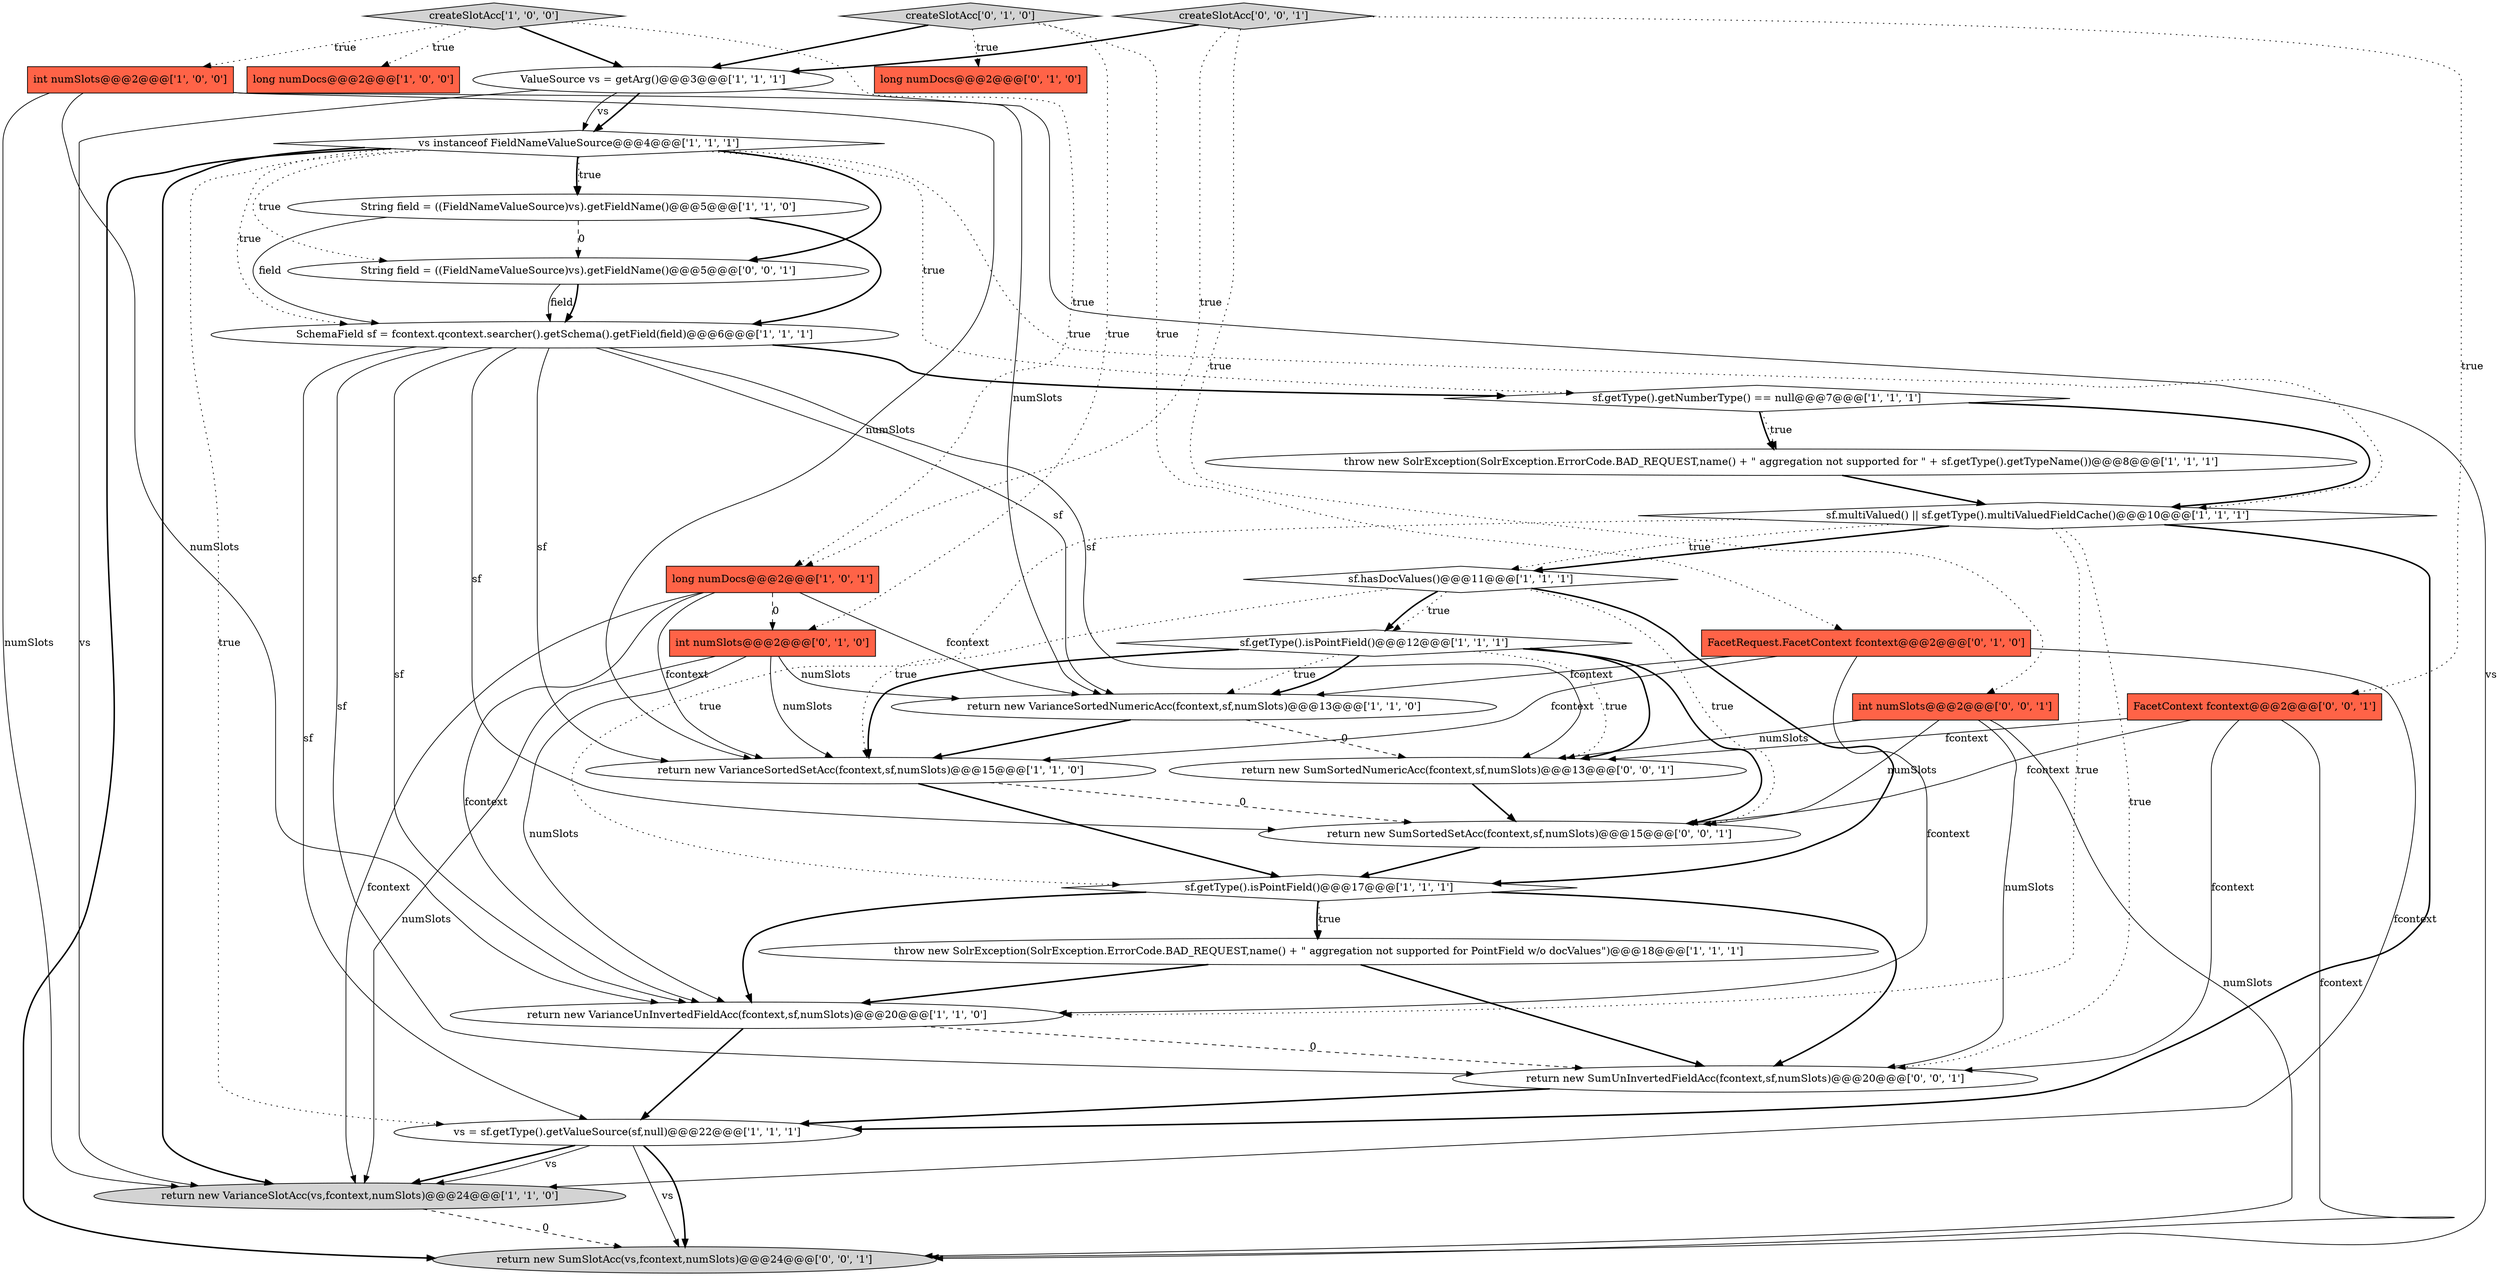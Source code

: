 digraph {
8 [style = filled, label = "int numSlots@@@2@@@['1', '0', '0']", fillcolor = tomato, shape = box image = "AAA0AAABBB1BBB"];
3 [style = filled, label = "throw new SolrException(SolrException.ErrorCode.BAD_REQUEST,name() + \" aggregation not supported for PointField w/o docValues\")@@@18@@@['1', '1', '1']", fillcolor = white, shape = ellipse image = "AAA0AAABBB1BBB"];
16 [style = filled, label = "SchemaField sf = fcontext.qcontext.searcher().getSchema().getField(field)@@@6@@@['1', '1', '1']", fillcolor = white, shape = ellipse image = "AAA0AAABBB1BBB"];
17 [style = filled, label = "createSlotAcc['1', '0', '0']", fillcolor = lightgray, shape = diamond image = "AAA0AAABBB1BBB"];
0 [style = filled, label = "long numDocs@@@2@@@['1', '0', '0']", fillcolor = tomato, shape = box image = "AAA0AAABBB1BBB"];
6 [style = filled, label = "throw new SolrException(SolrException.ErrorCode.BAD_REQUEST,name() + \" aggregation not supported for \" + sf.getType().getTypeName())@@@8@@@['1', '1', '1']", fillcolor = white, shape = ellipse image = "AAA0AAABBB1BBB"];
27 [style = filled, label = "FacetContext fcontext@@@2@@@['0', '0', '1']", fillcolor = tomato, shape = box image = "AAA0AAABBB3BBB"];
21 [style = filled, label = "createSlotAcc['0', '1', '0']", fillcolor = lightgray, shape = diamond image = "AAA0AAABBB2BBB"];
14 [style = filled, label = "return new VarianceSortedNumericAcc(fcontext,sf,numSlots)@@@13@@@['1', '1', '0']", fillcolor = white, shape = ellipse image = "AAA0AAABBB1BBB"];
22 [style = filled, label = "FacetRequest.FacetContext fcontext@@@2@@@['0', '1', '0']", fillcolor = tomato, shape = box image = "AAA0AAABBB2BBB"];
7 [style = filled, label = "return new VarianceSortedSetAcc(fcontext,sf,numSlots)@@@15@@@['1', '1', '0']", fillcolor = white, shape = ellipse image = "AAA0AAABBB1BBB"];
24 [style = filled, label = "return new SumSlotAcc(vs,fcontext,numSlots)@@@24@@@['0', '0', '1']", fillcolor = lightgray, shape = ellipse image = "AAA0AAABBB3BBB"];
15 [style = filled, label = "sf.getType().isPointField()@@@17@@@['1', '1', '1']", fillcolor = white, shape = diamond image = "AAA0AAABBB1BBB"];
25 [style = filled, label = "return new SumSortedNumericAcc(fcontext,sf,numSlots)@@@13@@@['0', '0', '1']", fillcolor = white, shape = ellipse image = "AAA0AAABBB3BBB"];
30 [style = filled, label = "String field = ((FieldNameValueSource)vs).getFieldName()@@@5@@@['0', '0', '1']", fillcolor = white, shape = ellipse image = "AAA0AAABBB3BBB"];
2 [style = filled, label = "sf.multiValued() || sf.getType().multiValuedFieldCache()@@@10@@@['1', '1', '1']", fillcolor = white, shape = diamond image = "AAA0AAABBB1BBB"];
13 [style = filled, label = "sf.getType().getNumberType() == null@@@7@@@['1', '1', '1']", fillcolor = white, shape = diamond image = "AAA0AAABBB1BBB"];
4 [style = filled, label = "return new VarianceUnInvertedFieldAcc(fcontext,sf,numSlots)@@@20@@@['1', '1', '0']", fillcolor = white, shape = ellipse image = "AAA0AAABBB1BBB"];
29 [style = filled, label = "return new SumUnInvertedFieldAcc(fcontext,sf,numSlots)@@@20@@@['0', '0', '1']", fillcolor = white, shape = ellipse image = "AAA0AAABBB3BBB"];
11 [style = filled, label = "vs instanceof FieldNameValueSource@@@4@@@['1', '1', '1']", fillcolor = white, shape = diamond image = "AAA0AAABBB1BBB"];
28 [style = filled, label = "int numSlots@@@2@@@['0', '0', '1']", fillcolor = tomato, shape = box image = "AAA0AAABBB3BBB"];
19 [style = filled, label = "String field = ((FieldNameValueSource)vs).getFieldName()@@@5@@@['1', '1', '0']", fillcolor = white, shape = ellipse image = "AAA0AAABBB1BBB"];
10 [style = filled, label = "return new VarianceSlotAcc(vs,fcontext,numSlots)@@@24@@@['1', '1', '0']", fillcolor = lightgray, shape = ellipse image = "AAA0AAABBB1BBB"];
31 [style = filled, label = "createSlotAcc['0', '0', '1']", fillcolor = lightgray, shape = diamond image = "AAA0AAABBB3BBB"];
12 [style = filled, label = "ValueSource vs = getArg()@@@3@@@['1', '1', '1']", fillcolor = white, shape = ellipse image = "AAA0AAABBB1BBB"];
23 [style = filled, label = "int numSlots@@@2@@@['0', '1', '0']", fillcolor = tomato, shape = box image = "AAA1AAABBB2BBB"];
1 [style = filled, label = "sf.getType().isPointField()@@@12@@@['1', '1', '1']", fillcolor = white, shape = diamond image = "AAA0AAABBB1BBB"];
26 [style = filled, label = "return new SumSortedSetAcc(fcontext,sf,numSlots)@@@15@@@['0', '0', '1']", fillcolor = white, shape = ellipse image = "AAA0AAABBB3BBB"];
9 [style = filled, label = "sf.hasDocValues()@@@11@@@['1', '1', '1']", fillcolor = white, shape = diamond image = "AAA0AAABBB1BBB"];
20 [style = filled, label = "long numDocs@@@2@@@['0', '1', '0']", fillcolor = tomato, shape = box image = "AAA0AAABBB2BBB"];
5 [style = filled, label = "vs = sf.getType().getValueSource(sf,null)@@@22@@@['1', '1', '1']", fillcolor = white, shape = ellipse image = "AAA0AAABBB1BBB"];
18 [style = filled, label = "long numDocs@@@2@@@['1', '0', '1']", fillcolor = tomato, shape = box image = "AAA0AAABBB1BBB"];
22->4 [style = solid, label="fcontext"];
29->5 [style = bold, label=""];
22->7 [style = solid, label="fcontext"];
14->25 [style = dashed, label="0"];
16->25 [style = solid, label="sf"];
16->5 [style = solid, label="sf"];
2->15 [style = dotted, label="true"];
3->4 [style = bold, label=""];
14->7 [style = bold, label=""];
22->14 [style = solid, label="fcontext"];
17->8 [style = dotted, label="true"];
18->4 [style = solid, label="fcontext"];
11->2 [style = dotted, label="true"];
22->10 [style = solid, label="fcontext"];
19->30 [style = dashed, label="0"];
31->28 [style = dotted, label="true"];
21->23 [style = dotted, label="true"];
26->15 [style = bold, label=""];
31->27 [style = dotted, label="true"];
23->7 [style = solid, label="numSlots"];
7->26 [style = dashed, label="0"];
10->24 [style = dashed, label="0"];
13->6 [style = dotted, label="true"];
5->10 [style = bold, label=""];
8->14 [style = solid, label="numSlots"];
9->26 [style = dotted, label="true"];
21->20 [style = dotted, label="true"];
2->29 [style = dotted, label="true"];
12->11 [style = bold, label=""];
21->22 [style = dotted, label="true"];
12->24 [style = solid, label="vs"];
11->5 [style = dotted, label="true"];
2->9 [style = bold, label=""];
11->13 [style = dotted, label="true"];
18->7 [style = solid, label="fcontext"];
6->2 [style = bold, label=""];
18->10 [style = solid, label="fcontext"];
16->26 [style = solid, label="sf"];
15->3 [style = dotted, label="true"];
5->24 [style = solid, label="vs"];
25->26 [style = bold, label=""];
11->16 [style = dotted, label="true"];
11->19 [style = dotted, label="true"];
8->7 [style = solid, label="numSlots"];
9->1 [style = bold, label=""];
8->10 [style = solid, label="numSlots"];
11->30 [style = bold, label=""];
15->29 [style = bold, label=""];
3->29 [style = bold, label=""];
16->13 [style = bold, label=""];
28->25 [style = solid, label="numSlots"];
17->18 [style = dotted, label="true"];
11->30 [style = dotted, label="true"];
30->16 [style = solid, label="field"];
16->7 [style = solid, label="sf"];
27->26 [style = solid, label="fcontext"];
15->3 [style = bold, label=""];
11->24 [style = bold, label=""];
1->7 [style = bold, label=""];
31->18 [style = dotted, label="true"];
31->12 [style = bold, label=""];
19->16 [style = bold, label=""];
21->12 [style = bold, label=""];
27->25 [style = solid, label="fcontext"];
17->12 [style = bold, label=""];
28->24 [style = solid, label="numSlots"];
2->9 [style = dotted, label="true"];
23->4 [style = solid, label="numSlots"];
11->10 [style = bold, label=""];
18->23 [style = dashed, label="0"];
5->24 [style = bold, label=""];
2->4 [style = dotted, label="true"];
9->1 [style = dotted, label="true"];
19->16 [style = solid, label="field"];
7->15 [style = bold, label=""];
16->29 [style = solid, label="sf"];
13->6 [style = bold, label=""];
9->7 [style = dotted, label="true"];
16->14 [style = solid, label="sf"];
4->5 [style = bold, label=""];
1->25 [style = bold, label=""];
8->4 [style = solid, label="numSlots"];
2->5 [style = bold, label=""];
13->2 [style = bold, label=""];
17->0 [style = dotted, label="true"];
1->25 [style = dotted, label="true"];
12->10 [style = solid, label="vs"];
23->10 [style = solid, label="numSlots"];
1->14 [style = dotted, label="true"];
11->19 [style = bold, label=""];
1->26 [style = bold, label=""];
28->29 [style = solid, label="numSlots"];
5->10 [style = solid, label="vs"];
23->14 [style = solid, label="numSlots"];
9->15 [style = bold, label=""];
16->4 [style = solid, label="sf"];
15->4 [style = bold, label=""];
12->11 [style = solid, label="vs"];
1->14 [style = bold, label=""];
18->14 [style = solid, label="fcontext"];
4->29 [style = dashed, label="0"];
30->16 [style = bold, label=""];
27->29 [style = solid, label="fcontext"];
28->26 [style = solid, label="numSlots"];
27->24 [style = solid, label="fcontext"];
}
